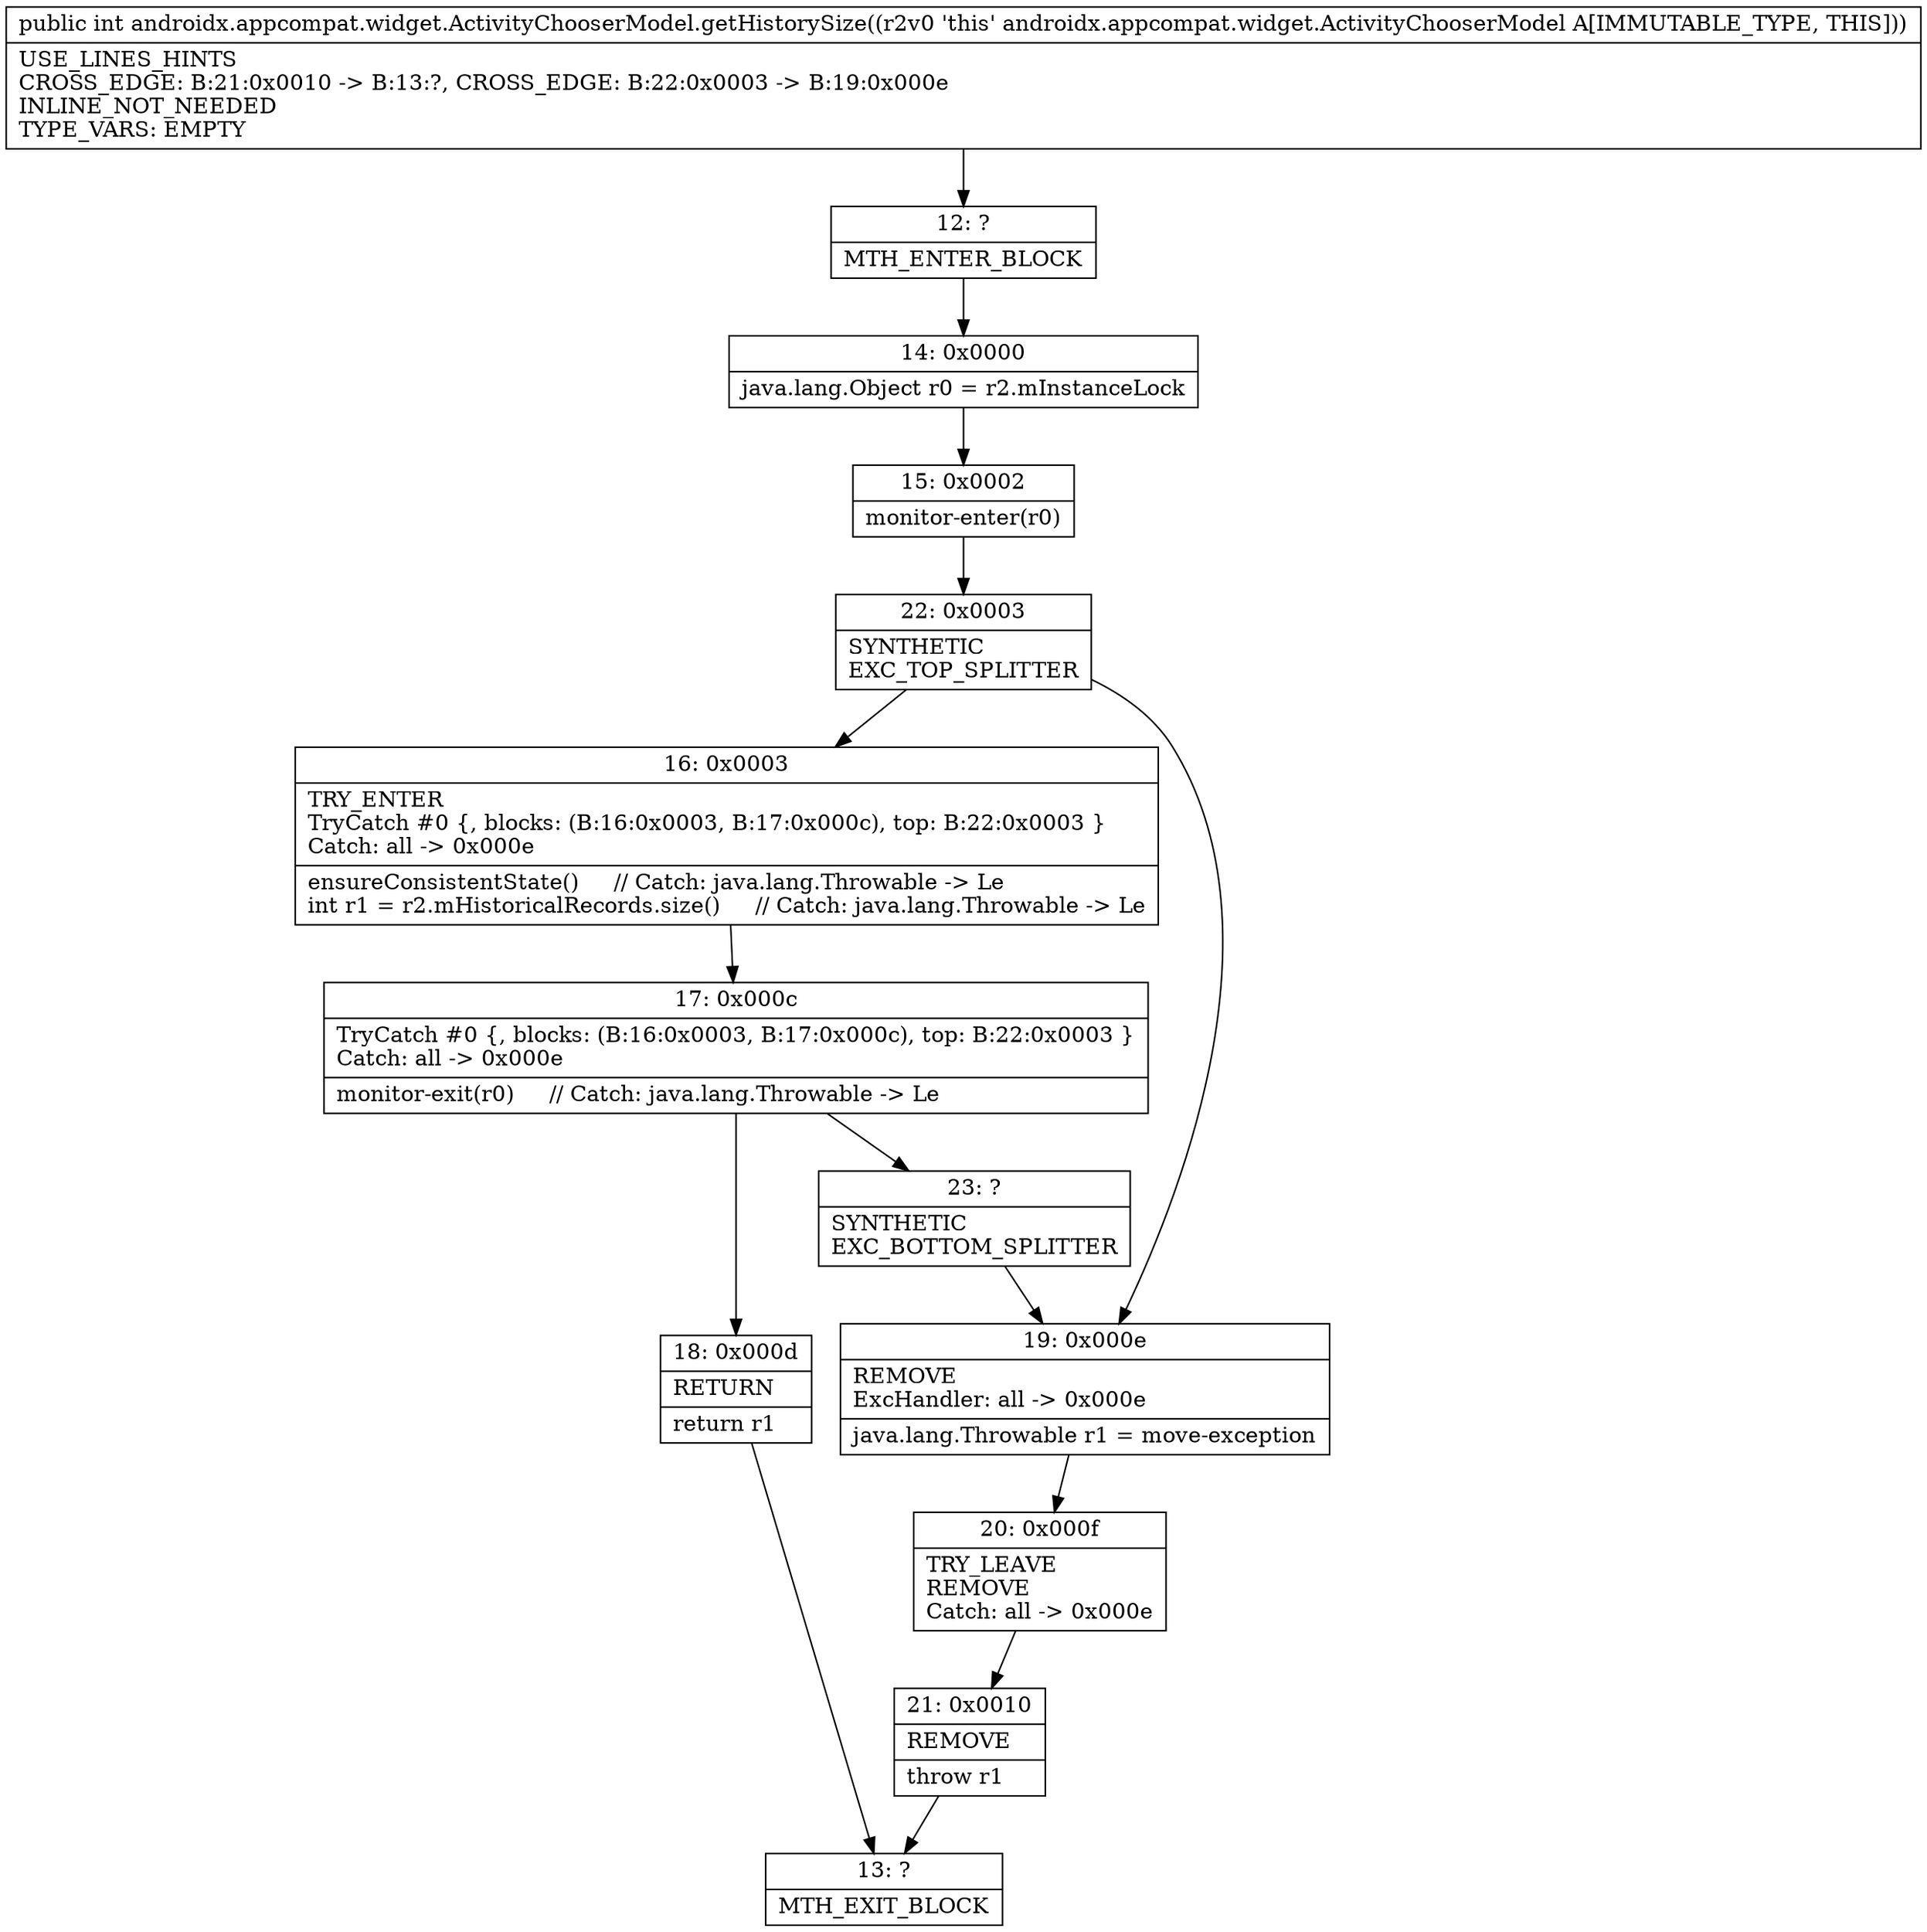 digraph "CFG forandroidx.appcompat.widget.ActivityChooserModel.getHistorySize()I" {
Node_12 [shape=record,label="{12\:\ ?|MTH_ENTER_BLOCK\l}"];
Node_14 [shape=record,label="{14\:\ 0x0000|java.lang.Object r0 = r2.mInstanceLock\l}"];
Node_15 [shape=record,label="{15\:\ 0x0002|monitor\-enter(r0)\l}"];
Node_22 [shape=record,label="{22\:\ 0x0003|SYNTHETIC\lEXC_TOP_SPLITTER\l}"];
Node_16 [shape=record,label="{16\:\ 0x0003|TRY_ENTER\lTryCatch #0 \{, blocks: (B:16:0x0003, B:17:0x000c), top: B:22:0x0003 \}\lCatch: all \-\> 0x000e\l|ensureConsistentState()     \/\/ Catch: java.lang.Throwable \-\> Le\lint r1 = r2.mHistoricalRecords.size()     \/\/ Catch: java.lang.Throwable \-\> Le\l}"];
Node_17 [shape=record,label="{17\:\ 0x000c|TryCatch #0 \{, blocks: (B:16:0x0003, B:17:0x000c), top: B:22:0x0003 \}\lCatch: all \-\> 0x000e\l|monitor\-exit(r0)     \/\/ Catch: java.lang.Throwable \-\> Le\l}"];
Node_18 [shape=record,label="{18\:\ 0x000d|RETURN\l|return r1\l}"];
Node_13 [shape=record,label="{13\:\ ?|MTH_EXIT_BLOCK\l}"];
Node_23 [shape=record,label="{23\:\ ?|SYNTHETIC\lEXC_BOTTOM_SPLITTER\l}"];
Node_19 [shape=record,label="{19\:\ 0x000e|REMOVE\lExcHandler: all \-\> 0x000e\l|java.lang.Throwable r1 = move\-exception\l}"];
Node_20 [shape=record,label="{20\:\ 0x000f|TRY_LEAVE\lREMOVE\lCatch: all \-\> 0x000e\l}"];
Node_21 [shape=record,label="{21\:\ 0x0010|REMOVE\l|throw r1\l}"];
MethodNode[shape=record,label="{public int androidx.appcompat.widget.ActivityChooserModel.getHistorySize((r2v0 'this' androidx.appcompat.widget.ActivityChooserModel A[IMMUTABLE_TYPE, THIS]))  | USE_LINES_HINTS\lCROSS_EDGE: B:21:0x0010 \-\> B:13:?, CROSS_EDGE: B:22:0x0003 \-\> B:19:0x000e\lINLINE_NOT_NEEDED\lTYPE_VARS: EMPTY\l}"];
MethodNode -> Node_12;Node_12 -> Node_14;
Node_14 -> Node_15;
Node_15 -> Node_22;
Node_22 -> Node_16;
Node_22 -> Node_19;
Node_16 -> Node_17;
Node_17 -> Node_18;
Node_17 -> Node_23;
Node_18 -> Node_13;
Node_23 -> Node_19;
Node_19 -> Node_20;
Node_20 -> Node_21;
Node_21 -> Node_13;
}

